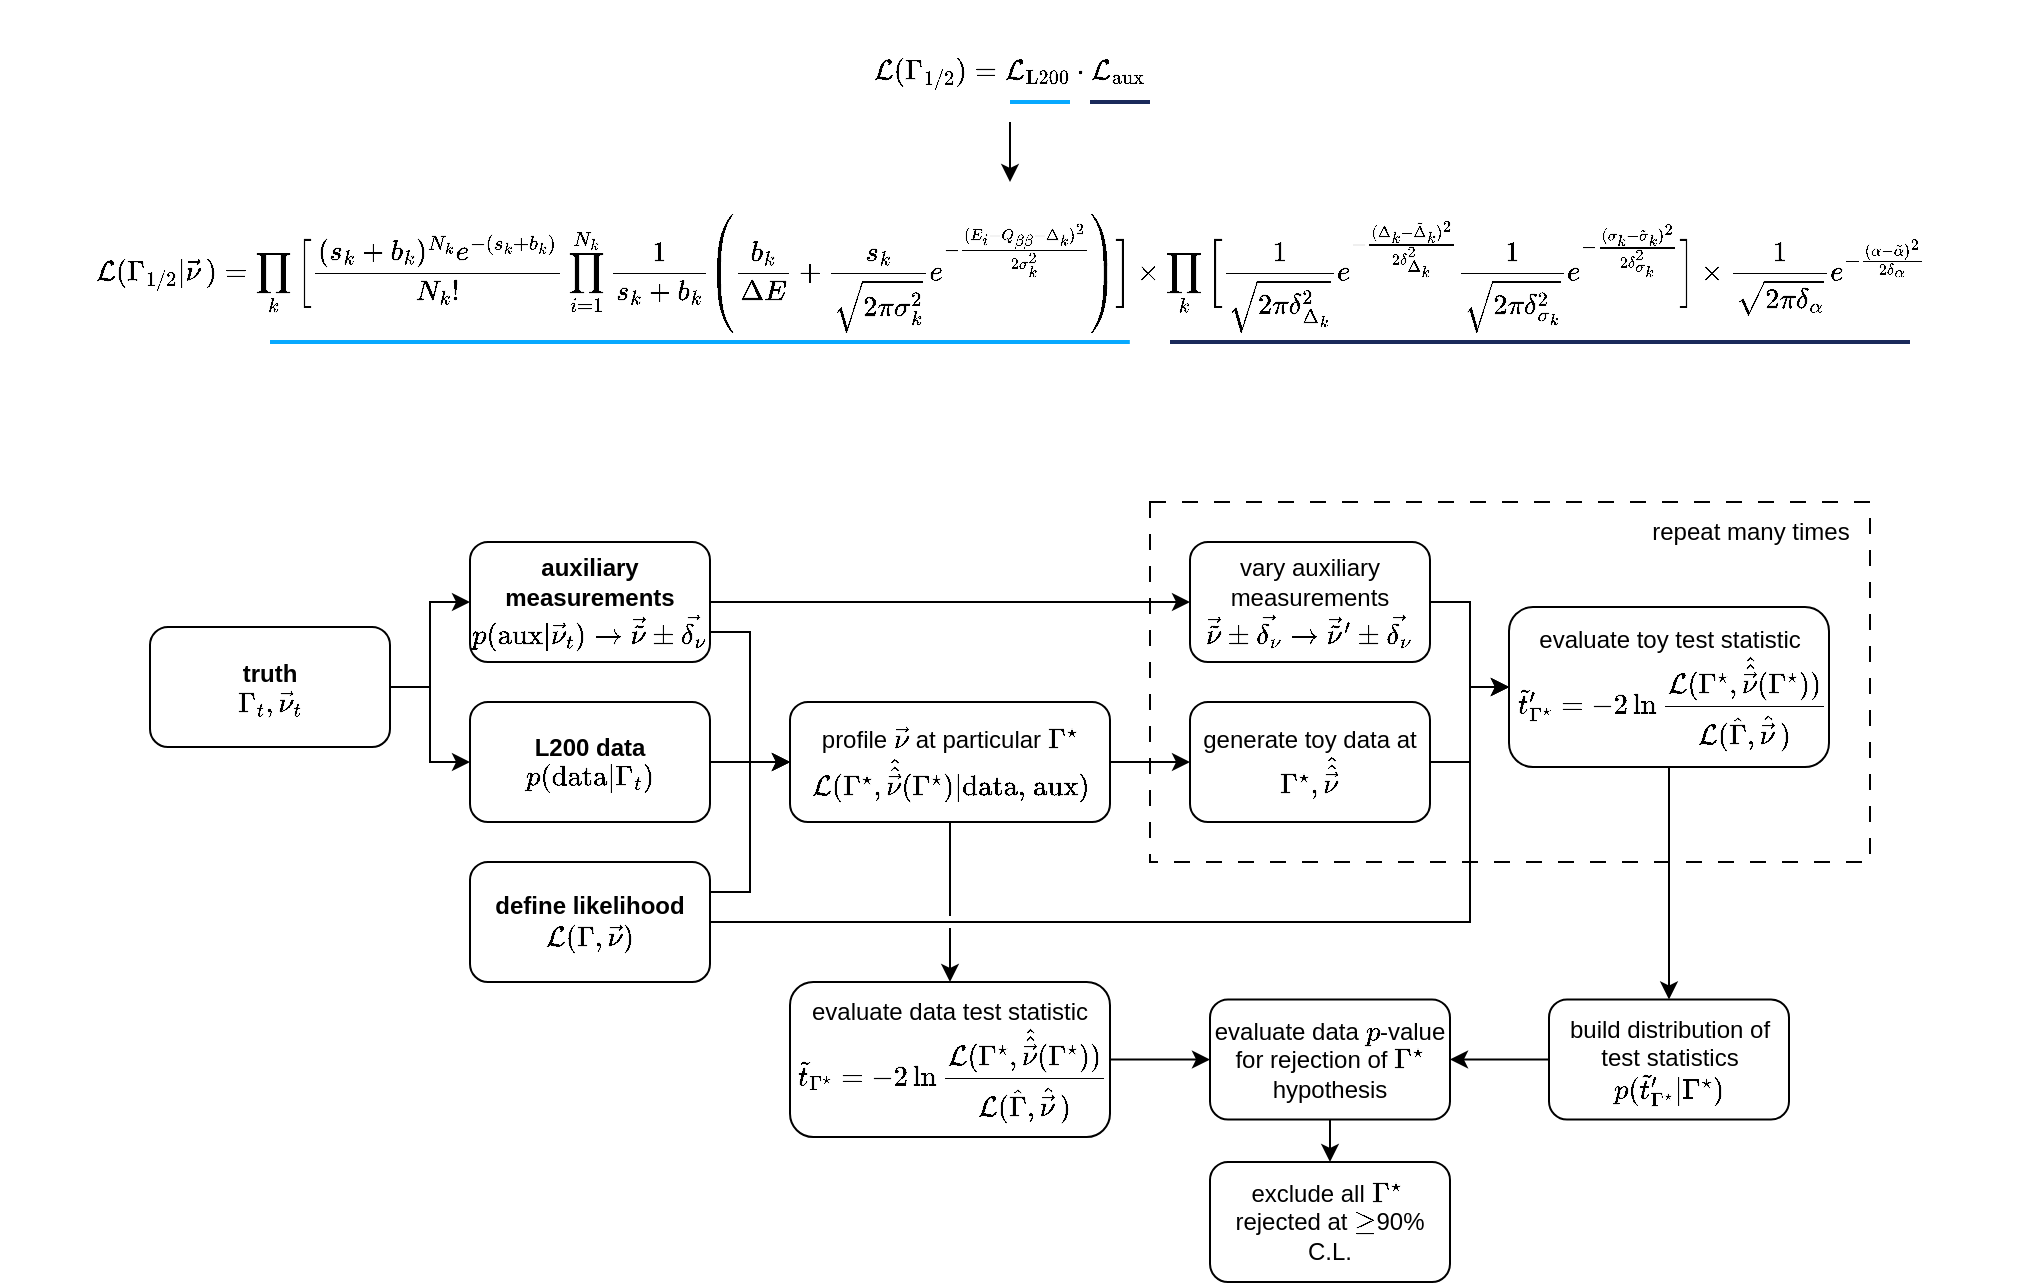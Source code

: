 <mxfile version="26.0.10" pages="2">
  <diagram name="Page-1" id="N17phzSXL9w7y8zX3gDE">
    <mxGraphModel dx="2214" dy="766" grid="1" gridSize="10" guides="1" tooltips="1" connect="1" arrows="1" fold="1" page="1" pageScale="1" pageWidth="850" pageHeight="1100" math="1" shadow="0">
      <root>
        <mxCell id="0" />
        <mxCell id="1" parent="0" />
        <mxCell id="xQd-b2vYR8q1xLKKLbWP-34" value="" style="rounded=0;whiteSpace=wrap;html=1;fillColor=none;dashed=1;dashPattern=8 8;" vertex="1" parent="1">
          <mxGeometry x="70" y="280" width="360" height="180" as="geometry" />
        </mxCell>
        <mxCell id="dGh9uOD7rtoKU6u2wli6-2" value="$$\mathcal{L}(\Gamma_{1/2}) = \mathcal{L}_{\textrm{L200}} \cdot \mathcal{L}_{\textrm{aux}}$$" style="text;whiteSpace=wrap;align=center;verticalAlign=middle;" parent="1" vertex="1">
          <mxGeometry x="-80" y="40" width="160" height="50" as="geometry" />
        </mxCell>
        <mxCell id="dGh9uOD7rtoKU6u2wli6-6" value="" style="endArrow=none;html=1;rounded=0;fontColor=#07A9FF;strokeColor=#07A9FF;strokeWidth=2;" parent="1" edge="1">
          <mxGeometry width="50" height="50" relative="1" as="geometry">
            <mxPoint y="80" as="sourcePoint" />
            <mxPoint x="30" y="80" as="targetPoint" />
          </mxGeometry>
        </mxCell>
        <mxCell id="dGh9uOD7rtoKU6u2wli6-7" value="" style="endArrow=none;html=1;rounded=0;fontColor=#07A9FF;strokeColor=#1A2A5B;strokeWidth=2;" parent="1" edge="1">
          <mxGeometry width="50" height="50" relative="1" as="geometry">
            <mxPoint x="40" y="80" as="sourcePoint" />
            <mxPoint x="70" y="80" as="targetPoint" />
          </mxGeometry>
        </mxCell>
        <mxCell id="dGh9uOD7rtoKU6u2wli6-10" value="" style="endArrow=classic;html=1;rounded=0;exitX=0.5;exitY=1;exitDx=0;exitDy=0;entryX=0.5;entryY=0;entryDx=0;entryDy=0;" parent="1" source="dGh9uOD7rtoKU6u2wli6-2" target="dGh9uOD7rtoKU6u2wli6-1" edge="1">
          <mxGeometry width="50" height="50" relative="1" as="geometry">
            <mxPoint y="100" as="sourcePoint" />
            <mxPoint x="110" y="100" as="targetPoint" />
          </mxGeometry>
        </mxCell>
        <mxCell id="dGh9uOD7rtoKU6u2wli6-12" value="" style="group" parent="1" vertex="1" connectable="0">
          <mxGeometry x="-505" y="120" width="1010" height="90" as="geometry" />
        </mxCell>
        <mxCell id="dGh9uOD7rtoKU6u2wli6-1" value="$$\mathcal{L}(\Gamma_{1/2} | \vec{\nu}\,) = \prod_k \bigg[ \frac{(s_k + b_k)^{N_k} e^{-(s_k + b_k)}}{N_k!} \prod_{i=1}^{N_k} \frac{1}{s_k + b_k} \left( \frac{b_k}{\Delta E} + \frac{s_k}{\sqrt{2 \pi \sigma_k^2}} e^{-\frac{(E_i - Q_{\beta\beta} - \Delta_k)^2}{2 \sigma_k^2}} \right) \bigg] &#xa;&#xa;\times \prod_k \bigg[ \frac{1}{\sqrt{2 \pi \delta_{\Delta_k}^2}} e^{-\frac{(\Delta_k - \tilde{\Delta}_k)^2}{2 \delta_{\Delta_k}^2}}   &#xa; \frac{1}{\sqrt{2 \pi \delta_{\sigma_k}^2}} e^{-\frac{(\sigma_k - &#xa;\tilde{\sigma}_k)^2}{2 \delta_{\sigma_k}^2}} \bigg] \times \frac{1}{\sqrt{2 &#xa;\pi \delta_{\alpha} }} e^{-\frac{(\alpha - \tilde{\alpha})^2}{2 &#xa;\delta_{\alpha}}}&#xa;   $$" style="text;whiteSpace=wrap;align=center;verticalAlign=middle;" parent="dGh9uOD7rtoKU6u2wli6-12" vertex="1">
          <mxGeometry width="1010" height="90" as="geometry" />
        </mxCell>
        <mxCell id="dGh9uOD7rtoKU6u2wli6-4" value="" style="endArrow=none;html=1;rounded=0;entryX=0.607;entryY=0.786;entryDx=0;entryDy=0;entryPerimeter=0;fontColor=#07A9FF;strokeColor=#07A9FF;strokeWidth=2;" parent="dGh9uOD7rtoKU6u2wli6-12" edge="1">
          <mxGeometry width="50" height="50" relative="1" as="geometry">
            <mxPoint x="135" y="80" as="sourcePoint" />
            <mxPoint x="564.92" y="80.04" as="targetPoint" />
          </mxGeometry>
        </mxCell>
        <mxCell id="dGh9uOD7rtoKU6u2wli6-8" value="" style="endArrow=none;html=1;rounded=0;fontColor=#07A9FF;strokeColor=#1A2A5B;strokeWidth=2;" parent="dGh9uOD7rtoKU6u2wli6-12" edge="1">
          <mxGeometry width="50" height="50" relative="1" as="geometry">
            <mxPoint x="585" y="80" as="sourcePoint" />
            <mxPoint x="955" y="80" as="targetPoint" />
          </mxGeometry>
        </mxCell>
        <mxCell id="xQd-b2vYR8q1xLKKLbWP-15" style="edgeStyle=orthogonalEdgeStyle;rounded=0;orthogonalLoop=1;jettySize=auto;html=1;exitX=1;exitY=0.5;exitDx=0;exitDy=0;entryX=0;entryY=0.5;entryDx=0;entryDy=0;" edge="1" parent="1" source="xQd-b2vYR8q1xLKKLbWP-1" target="xQd-b2vYR8q1xLKKLbWP-6">
          <mxGeometry relative="1" as="geometry" />
        </mxCell>
        <mxCell id="xQd-b2vYR8q1xLKKLbWP-46" style="edgeStyle=orthogonalEdgeStyle;rounded=0;orthogonalLoop=1;jettySize=auto;html=1;exitX=1;exitY=0.5;exitDx=0;exitDy=0;entryX=0;entryY=0.5;entryDx=0;entryDy=0;" edge="1" parent="1" source="xQd-b2vYR8q1xLKKLbWP-1" target="xQd-b2vYR8q1xLKKLbWP-7">
          <mxGeometry relative="1" as="geometry" />
        </mxCell>
        <mxCell id="xQd-b2vYR8q1xLKKLbWP-1" value="&lt;div&gt;&lt;b&gt;truth&lt;br&gt;&lt;/b&gt;&lt;/div&gt;&lt;div&gt;\(\Gamma_t,&amp;nbsp; \vec{\nu}_t\)&lt;br&gt;&lt;/div&gt;" style="rounded=1;whiteSpace=wrap;html=1;" vertex="1" parent="1">
          <mxGeometry x="-430" y="342.5" width="120" height="60" as="geometry" />
        </mxCell>
        <mxCell id="xQd-b2vYR8q1xLKKLbWP-11" style="edgeStyle=orthogonalEdgeStyle;rounded=0;orthogonalLoop=1;jettySize=auto;html=1;exitX=1;exitY=0.5;exitDx=0;exitDy=0;entryX=0;entryY=0.5;entryDx=0;entryDy=0;" edge="1" parent="1" source="xQd-b2vYR8q1xLKKLbWP-6" target="xQd-b2vYR8q1xLKKLbWP-8">
          <mxGeometry relative="1" as="geometry" />
        </mxCell>
        <mxCell id="xQd-b2vYR8q1xLKKLbWP-6" value="&lt;div&gt;&lt;b&gt;L200 data&lt;/b&gt;&lt;/div&gt;&lt;div&gt;\(p(\textrm{data} | \Gamma_t)\)&lt;/div&gt;" style="rounded=1;whiteSpace=wrap;html=1;" vertex="1" parent="1">
          <mxGeometry x="-270" y="380" width="120" height="60" as="geometry" />
        </mxCell>
        <mxCell id="xQd-b2vYR8q1xLKKLbWP-40" style="edgeStyle=orthogonalEdgeStyle;rounded=0;orthogonalLoop=1;jettySize=auto;html=1;exitX=1;exitY=0.75;exitDx=0;exitDy=0;entryX=0;entryY=0.5;entryDx=0;entryDy=0;" edge="1" parent="1" source="xQd-b2vYR8q1xLKKLbWP-7" target="xQd-b2vYR8q1xLKKLbWP-8">
          <mxGeometry relative="1" as="geometry">
            <Array as="points">
              <mxPoint x="-130" y="345" />
              <mxPoint x="-130" y="410" />
            </Array>
          </mxGeometry>
        </mxCell>
        <mxCell id="xQd-b2vYR8q1xLKKLbWP-54" style="edgeStyle=none;rounded=0;orthogonalLoop=1;jettySize=auto;html=1;exitX=1;exitY=0.5;exitDx=0;exitDy=0;entryX=0;entryY=0.5;entryDx=0;entryDy=0;" edge="1" parent="1" source="xQd-b2vYR8q1xLKKLbWP-7" target="xQd-b2vYR8q1xLKKLbWP-21">
          <mxGeometry relative="1" as="geometry" />
        </mxCell>
        <mxCell id="xQd-b2vYR8q1xLKKLbWP-7" value="&lt;div&gt;&lt;b&gt;auxiliary measurements&lt;/b&gt;&lt;/div&gt;&lt;div&gt;\(p(\textrm{aux} | \vec{\nu}_t) \to \vec{\tilde{\nu}} \pm \vec{\delta_\nu}\)&lt;/div&gt;" style="rounded=1;whiteSpace=wrap;html=1;" vertex="1" parent="1">
          <mxGeometry x="-270" y="300" width="120" height="60" as="geometry" />
        </mxCell>
        <mxCell id="xQd-b2vYR8q1xLKKLbWP-43" style="edgeStyle=orthogonalEdgeStyle;rounded=0;orthogonalLoop=1;jettySize=auto;html=1;exitX=1;exitY=0.5;exitDx=0;exitDy=0;entryX=0;entryY=0.5;entryDx=0;entryDy=0;" edge="1" parent="1" source="xQd-b2vYR8q1xLKKLbWP-8" target="xQd-b2vYR8q1xLKKLbWP-14">
          <mxGeometry relative="1" as="geometry" />
        </mxCell>
        <mxCell id="xQd-b2vYR8q1xLKKLbWP-8" value="&lt;div&gt;profile \(\vec{\nu}\) at particular \(\Gamma^{\star}\)\(\mathcal{L}(\Gamma^{\star}, \hat{\hat{\vec{\nu}}}(\Gamma^{\star}) | \textrm{data, aux})\)&lt;/div&gt;" style="rounded=1;whiteSpace=wrap;html=1;" vertex="1" parent="1">
          <mxGeometry x="-110" y="380" width="160" height="60" as="geometry" />
        </mxCell>
        <mxCell id="xQd-b2vYR8q1xLKKLbWP-58" style="edgeStyle=orthogonalEdgeStyle;rounded=0;orthogonalLoop=1;jettySize=auto;html=1;exitX=1;exitY=0.5;exitDx=0;exitDy=0;entryX=0;entryY=0.5;entryDx=0;entryDy=0;" edge="1" parent="1" source="xQd-b2vYR8q1xLKKLbWP-14" target="xQd-b2vYR8q1xLKKLbWP-23">
          <mxGeometry relative="1" as="geometry" />
        </mxCell>
        <mxCell id="xQd-b2vYR8q1xLKKLbWP-14" value="generate toy data at \(\Gamma^{\star},&amp;nbsp; \hat{\hat{\vec{\nu}}}\)" style="rounded=1;whiteSpace=wrap;html=1;" vertex="1" parent="1">
          <mxGeometry x="90" y="380" width="120" height="60" as="geometry" />
        </mxCell>
        <mxCell id="xQd-b2vYR8q1xLKKLbWP-60" style="edgeStyle=orthogonalEdgeStyle;rounded=0;orthogonalLoop=1;jettySize=auto;html=1;exitX=1;exitY=0.5;exitDx=0;exitDy=0;entryX=0;entryY=0.5;entryDx=0;entryDy=0;" edge="1" parent="1" source="xQd-b2vYR8q1xLKKLbWP-21" target="xQd-b2vYR8q1xLKKLbWP-23">
          <mxGeometry relative="1" as="geometry" />
        </mxCell>
        <mxCell id="xQd-b2vYR8q1xLKKLbWP-21" value="&lt;div&gt;vary auxiliary measurements&lt;/div&gt;&lt;div&gt;\(&amp;nbsp;\vec{\tilde{\nu}} \pm \vec{\delta_\nu} \to \vec{\tilde{\nu}}^{\prime} \pm \vec{\delta_\nu} \)&lt;/div&gt;" style="rounded=1;whiteSpace=wrap;html=1;" vertex="1" parent="1">
          <mxGeometry x="90" y="300" width="120" height="60" as="geometry" />
        </mxCell>
        <mxCell id="xQd-b2vYR8q1xLKKLbWP-64" style="edgeStyle=orthogonalEdgeStyle;rounded=0;orthogonalLoop=1;jettySize=auto;html=1;exitX=0.5;exitY=1;exitDx=0;exitDy=0;entryX=0.5;entryY=0;entryDx=0;entryDy=0;" edge="1" parent="1" source="xQd-b2vYR8q1xLKKLbWP-23" target="xQd-b2vYR8q1xLKKLbWP-66">
          <mxGeometry relative="1" as="geometry">
            <mxPoint x="329.667" y="540" as="targetPoint" />
          </mxGeometry>
        </mxCell>
        <mxCell id="xQd-b2vYR8q1xLKKLbWP-23" value="&lt;div&gt;evaluate toy test statistic&lt;/div&gt;&lt;div&gt;&amp;nbsp;\(\tilde{t}_{\Gamma^{\star}}^{\prime} = -2 \ln{ \dfrac{\mathcal{L}(\Gamma^{\star} , \hat{\hat{\vec{\nu}}}(\Gamma^{\star}))}{\mathcal{L}(\hat{\Gamma} , \hat{\vec{\nu}}\,)}} \)&lt;/div&gt;" style="rounded=1;whiteSpace=wrap;html=1;" vertex="1" parent="1">
          <mxGeometry x="249.5" y="332.5" width="160" height="80" as="geometry" />
        </mxCell>
        <mxCell id="xQd-b2vYR8q1xLKKLbWP-41" style="edgeStyle=orthogonalEdgeStyle;rounded=0;orthogonalLoop=1;jettySize=auto;html=1;exitX=1;exitY=0.25;exitDx=0;exitDy=0;entryX=0;entryY=0.5;entryDx=0;entryDy=0;" edge="1" parent="1" source="xQd-b2vYR8q1xLKKLbWP-24" target="xQd-b2vYR8q1xLKKLbWP-8">
          <mxGeometry relative="1" as="geometry">
            <Array as="points">
              <mxPoint x="-130" y="475" />
              <mxPoint x="-130" y="410" />
            </Array>
          </mxGeometry>
        </mxCell>
        <mxCell id="xQd-b2vYR8q1xLKKLbWP-57" style="edgeStyle=orthogonalEdgeStyle;rounded=0;orthogonalLoop=1;jettySize=auto;html=1;exitX=1;exitY=0.5;exitDx=0;exitDy=0;entryX=0;entryY=0.5;entryDx=0;entryDy=0;" edge="1" parent="1" source="xQd-b2vYR8q1xLKKLbWP-24" target="xQd-b2vYR8q1xLKKLbWP-23">
          <mxGeometry relative="1" as="geometry">
            <Array as="points">
              <mxPoint x="230" y="490" />
              <mxPoint x="230" y="373" />
            </Array>
          </mxGeometry>
        </mxCell>
        <mxCell id="xQd-b2vYR8q1xLKKLbWP-24" value="&lt;div&gt;&lt;b&gt;define likelihood&lt;/b&gt;&lt;/div&gt;&lt;div&gt;\(\mathcal{L}(\Gamma, \vec{\nu} ) \)&lt;br&gt;&lt;/div&gt;" style="rounded=1;whiteSpace=wrap;html=1;" vertex="1" parent="1">
          <mxGeometry x="-270" y="460" width="120" height="60" as="geometry" />
        </mxCell>
        <mxCell id="xQd-b2vYR8q1xLKKLbWP-71" style="edgeStyle=orthogonalEdgeStyle;rounded=0;orthogonalLoop=1;jettySize=auto;html=1;exitX=1;exitY=0.5;exitDx=0;exitDy=0;entryX=0;entryY=0.5;entryDx=0;entryDy=0;" edge="1" parent="1" source="xQd-b2vYR8q1xLKKLbWP-47" target="xQd-b2vYR8q1xLKKLbWP-67">
          <mxGeometry relative="1" as="geometry" />
        </mxCell>
        <mxCell id="xQd-b2vYR8q1xLKKLbWP-47" value="&lt;div&gt;evaluate data test statistic&lt;/div&gt;&lt;div&gt;&amp;nbsp;\(\tilde{t}_{\Gamma^{\star}} = -2 \ln{ \dfrac{\mathcal{L}(\Gamma^{\star} , \hat{\hat{\vec{\nu}}}(\Gamma^{\star}))}{\mathcal{L}(\hat{\Gamma} , \hat{\vec{\nu}}\,)}} \)&lt;/div&gt;" style="rounded=1;whiteSpace=wrap;html=1;" vertex="1" parent="1">
          <mxGeometry x="-110" y="520" width="160" height="77.5" as="geometry" />
        </mxCell>
        <mxCell id="xQd-b2vYR8q1xLKKLbWP-53" style="edgeStyle=none;rounded=0;orthogonalLoop=1;jettySize=auto;html=1;exitX=0.5;exitY=1;exitDx=0;exitDy=0;entryX=0.5;entryY=0;entryDx=0;entryDy=0;jumpStyle=gap;" edge="1" parent="1" source="xQd-b2vYR8q1xLKKLbWP-8" target="xQd-b2vYR8q1xLKKLbWP-47">
          <mxGeometry relative="1" as="geometry" />
        </mxCell>
        <mxCell id="xQd-b2vYR8q1xLKKLbWP-61" value="repeat many times" style="text;html=1;align=center;verticalAlign=middle;resizable=0;points=[];autosize=1;strokeColor=none;fillColor=none;" vertex="1" parent="1">
          <mxGeometry x="310" y="280" width="120" height="30" as="geometry" />
        </mxCell>
        <mxCell id="xQd-b2vYR8q1xLKKLbWP-72" style="edgeStyle=orthogonalEdgeStyle;rounded=0;orthogonalLoop=1;jettySize=auto;html=1;exitX=0;exitY=0.5;exitDx=0;exitDy=0;entryX=1;entryY=0.5;entryDx=0;entryDy=0;" edge="1" parent="1" source="xQd-b2vYR8q1xLKKLbWP-66" target="xQd-b2vYR8q1xLKKLbWP-67">
          <mxGeometry relative="1" as="geometry" />
        </mxCell>
        <mxCell id="xQd-b2vYR8q1xLKKLbWP-66" value="build distribution of test statistics \( p(\tilde{t}_{\Gamma^{\star}}^{\prime} | \Gamma^{\star})\)" style="rounded=1;whiteSpace=wrap;html=1;" vertex="1" parent="1">
          <mxGeometry x="269.5" y="528.75" width="120" height="60" as="geometry" />
        </mxCell>
        <mxCell id="xQd-b2vYR8q1xLKKLbWP-74" style="edgeStyle=orthogonalEdgeStyle;rounded=0;orthogonalLoop=1;jettySize=auto;html=1;exitX=0.5;exitY=1;exitDx=0;exitDy=0;entryX=0.5;entryY=0;entryDx=0;entryDy=0;" edge="1" parent="1" source="xQd-b2vYR8q1xLKKLbWP-67" target="xQd-b2vYR8q1xLKKLbWP-75">
          <mxGeometry relative="1" as="geometry">
            <mxPoint x="159.69" y="610" as="targetPoint" />
          </mxGeometry>
        </mxCell>
        <mxCell id="xQd-b2vYR8q1xLKKLbWP-67" value="evaluate data \(p\)-value for rejection of \(\Gamma^{\star}\) hypothesis" style="rounded=1;whiteSpace=wrap;html=1;" vertex="1" parent="1">
          <mxGeometry x="100" y="528.75" width="120" height="60" as="geometry" />
        </mxCell>
        <mxCell id="xQd-b2vYR8q1xLKKLbWP-75" value="exclude all \(\Gamma^{\star}\)&amp;nbsp; rejected at \(\geq\)90% C.L." style="rounded=1;whiteSpace=wrap;html=1;" vertex="1" parent="1">
          <mxGeometry x="100" y="610" width="120" height="60" as="geometry" />
        </mxCell>
      </root>
    </mxGraphModel>
  </diagram>
  <diagram id="8zzVZDwSDZGgTKh15WBY" name="Page-2">
    <mxGraphModel dx="2214" dy="766" grid="1" gridSize="10" guides="1" tooltips="1" connect="1" arrows="1" fold="1" page="1" pageScale="1" pageWidth="850" pageHeight="1100" math="1" shadow="0">
      <root>
        <mxCell id="0" />
        <mxCell id="1" parent="0" />
        <mxCell id="vn_P0LbeZkL3piJtxGpa-1" value="" style="rounded=0;whiteSpace=wrap;html=1;fillColor=none;dashed=1;dashPattern=8 8;" vertex="1" parent="1">
          <mxGeometry x="60" y="40" width="360" height="180" as="geometry" />
        </mxCell>
        <mxCell id="vn_P0LbeZkL3piJtxGpa-2" style="edgeStyle=orthogonalEdgeStyle;rounded=0;orthogonalLoop=1;jettySize=auto;html=1;exitX=1;exitY=0.5;exitDx=0;exitDy=0;entryX=0;entryY=0.5;entryDx=0;entryDy=0;" edge="1" parent="1" source="vn_P0LbeZkL3piJtxGpa-4" target="vn_P0LbeZkL3piJtxGpa-6">
          <mxGeometry relative="1" as="geometry" />
        </mxCell>
        <mxCell id="vn_P0LbeZkL3piJtxGpa-3" style="edgeStyle=orthogonalEdgeStyle;rounded=0;orthogonalLoop=1;jettySize=auto;html=1;exitX=1;exitY=0.5;exitDx=0;exitDy=0;entryX=0;entryY=0.5;entryDx=0;entryDy=0;" edge="1" parent="1" source="vn_P0LbeZkL3piJtxGpa-4" target="vn_P0LbeZkL3piJtxGpa-9">
          <mxGeometry relative="1" as="geometry" />
        </mxCell>
        <mxCell id="vn_P0LbeZkL3piJtxGpa-4" value="&lt;div&gt;&lt;b&gt;truth&lt;br&gt;&lt;/b&gt;&lt;/div&gt;&lt;div&gt;\(\Gamma_t,&amp;nbsp; \vec{\nu}_t\)&lt;br&gt;&lt;/div&gt;" style="rounded=1;whiteSpace=wrap;html=1;" vertex="1" parent="1">
          <mxGeometry x="-440" y="102.5" width="120" height="60" as="geometry" />
        </mxCell>
        <mxCell id="vn_P0LbeZkL3piJtxGpa-5" style="edgeStyle=orthogonalEdgeStyle;rounded=0;orthogonalLoop=1;jettySize=auto;html=1;exitX=1;exitY=0.5;exitDx=0;exitDy=0;entryX=0;entryY=0.5;entryDx=0;entryDy=0;" edge="1" parent="1" source="vn_P0LbeZkL3piJtxGpa-6" target="vn_P0LbeZkL3piJtxGpa-11">
          <mxGeometry relative="1" as="geometry" />
        </mxCell>
        <mxCell id="vn_P0LbeZkL3piJtxGpa-6" value="&lt;div&gt;&lt;b&gt;L200 data&lt;/b&gt;&lt;/div&gt;&lt;div&gt;\(p(\textrm{data} | \Gamma_t)\)&lt;/div&gt;" style="rounded=1;whiteSpace=wrap;html=1;" vertex="1" parent="1">
          <mxGeometry x="-280" y="140" width="120" height="60" as="geometry" />
        </mxCell>
        <mxCell id="vn_P0LbeZkL3piJtxGpa-7" style="edgeStyle=orthogonalEdgeStyle;rounded=0;orthogonalLoop=1;jettySize=auto;html=1;exitX=1;exitY=0.75;exitDx=0;exitDy=0;entryX=0;entryY=0.5;entryDx=0;entryDy=0;" edge="1" parent="1" source="vn_P0LbeZkL3piJtxGpa-9" target="vn_P0LbeZkL3piJtxGpa-11">
          <mxGeometry relative="1" as="geometry">
            <Array as="points">
              <mxPoint x="-140" y="105" />
              <mxPoint x="-140" y="170" />
            </Array>
          </mxGeometry>
        </mxCell>
        <mxCell id="vn_P0LbeZkL3piJtxGpa-8" style="edgeStyle=none;rounded=0;orthogonalLoop=1;jettySize=auto;html=1;exitX=1;exitY=0.5;exitDx=0;exitDy=0;entryX=0;entryY=0.5;entryDx=0;entryDy=0;" edge="1" parent="1" source="vn_P0LbeZkL3piJtxGpa-9" target="vn_P0LbeZkL3piJtxGpa-15">
          <mxGeometry relative="1" as="geometry" />
        </mxCell>
        <mxCell id="vn_P0LbeZkL3piJtxGpa-9" value="&lt;div&gt;&lt;b&gt;auxiliary measurements&lt;/b&gt;&lt;/div&gt;&lt;div&gt;\(p(\textrm{aux} | \vec{\nu}_t) \to \vec{\tilde{\nu}} \pm \vec{\delta_\nu}\)&lt;/div&gt;" style="rounded=1;whiteSpace=wrap;html=1;" vertex="1" parent="1">
          <mxGeometry x="-280" y="60" width="120" height="60" as="geometry" />
        </mxCell>
        <mxCell id="vn_P0LbeZkL3piJtxGpa-10" style="edgeStyle=orthogonalEdgeStyle;rounded=0;orthogonalLoop=1;jettySize=auto;html=1;exitX=1;exitY=0.5;exitDx=0;exitDy=0;entryX=0;entryY=0.5;entryDx=0;entryDy=0;" edge="1" parent="1" source="vn_P0LbeZkL3piJtxGpa-11" target="vn_P0LbeZkL3piJtxGpa-13">
          <mxGeometry relative="1" as="geometry" />
        </mxCell>
        <mxCell id="vn_P0LbeZkL3piJtxGpa-11" value="&lt;div&gt;profile \(\vec{\nu}\) at particular \(\Gamma^{\star}\)\(\mathcal{L}(\Gamma^{\star}, \hat{\hat{\vec{\nu}}}(\Gamma^{\star}) | \textrm{data, aux})\)&lt;/div&gt;" style="rounded=1;whiteSpace=wrap;html=1;" vertex="1" parent="1">
          <mxGeometry x="-120" y="140" width="160" height="60" as="geometry" />
        </mxCell>
        <mxCell id="vn_P0LbeZkL3piJtxGpa-12" style="edgeStyle=orthogonalEdgeStyle;rounded=0;orthogonalLoop=1;jettySize=auto;html=1;exitX=1;exitY=0.5;exitDx=0;exitDy=0;entryX=0;entryY=0.5;entryDx=0;entryDy=0;" edge="1" parent="1" source="vn_P0LbeZkL3piJtxGpa-13" target="vn_P0LbeZkL3piJtxGpa-17">
          <mxGeometry relative="1" as="geometry" />
        </mxCell>
        <mxCell id="vn_P0LbeZkL3piJtxGpa-13" value="generate toy data at \(\Gamma^{\star},&amp;nbsp; \hat{\hat{\vec{\nu}}}\)" style="rounded=1;whiteSpace=wrap;html=1;" vertex="1" parent="1">
          <mxGeometry x="80" y="140" width="120" height="60" as="geometry" />
        </mxCell>
        <mxCell id="vn_P0LbeZkL3piJtxGpa-14" style="edgeStyle=orthogonalEdgeStyle;rounded=0;orthogonalLoop=1;jettySize=auto;html=1;exitX=1;exitY=0.5;exitDx=0;exitDy=0;entryX=0;entryY=0.5;entryDx=0;entryDy=0;" edge="1" parent="1" source="vn_P0LbeZkL3piJtxGpa-15" target="vn_P0LbeZkL3piJtxGpa-17">
          <mxGeometry relative="1" as="geometry" />
        </mxCell>
        <mxCell id="vn_P0LbeZkL3piJtxGpa-15" value="&lt;div&gt;vary auxiliary measurements&lt;/div&gt;&lt;div&gt;\(&amp;nbsp;\vec{\tilde{\nu}} \pm \vec{\delta_\nu} \to \vec{\tilde{\nu}}^{\prime} \pm \vec{\delta_\nu} \)&lt;/div&gt;" style="rounded=1;whiteSpace=wrap;html=1;" vertex="1" parent="1">
          <mxGeometry x="80" y="60" width="120" height="60" as="geometry" />
        </mxCell>
        <mxCell id="vn_P0LbeZkL3piJtxGpa-16" style="edgeStyle=orthogonalEdgeStyle;rounded=0;orthogonalLoop=1;jettySize=auto;html=1;exitX=0.5;exitY=1;exitDx=0;exitDy=0;entryX=0.5;entryY=0;entryDx=0;entryDy=0;" edge="1" parent="1" source="vn_P0LbeZkL3piJtxGpa-17" target="vn_P0LbeZkL3piJtxGpa-26">
          <mxGeometry relative="1" as="geometry">
            <mxPoint x="319.667" y="300" as="targetPoint" />
          </mxGeometry>
        </mxCell>
        <mxCell id="vn_P0LbeZkL3piJtxGpa-17" value="&lt;div&gt;evaluate toy test statistic&lt;/div&gt;&lt;div&gt;&amp;nbsp;\(\tilde{t}_{\Gamma^{\star}}^{\prime} = -2 \ln{ \dfrac{\mathcal{L}(\Gamma^{\star} , \hat{\hat{\vec{\nu}}}(\Gamma^{\star}))}{\mathcal{L}(\hat{\Gamma} , \hat{\vec{\nu}}\,)}} \)&lt;/div&gt;" style="rounded=1;whiteSpace=wrap;html=1;" vertex="1" parent="1">
          <mxGeometry x="239.5" y="92.5" width="160" height="80" as="geometry" />
        </mxCell>
        <mxCell id="vn_P0LbeZkL3piJtxGpa-18" style="edgeStyle=orthogonalEdgeStyle;rounded=0;orthogonalLoop=1;jettySize=auto;html=1;exitX=1;exitY=0.25;exitDx=0;exitDy=0;entryX=0;entryY=0.5;entryDx=0;entryDy=0;" edge="1" parent="1" source="vn_P0LbeZkL3piJtxGpa-20" target="vn_P0LbeZkL3piJtxGpa-11">
          <mxGeometry relative="1" as="geometry">
            <Array as="points">
              <mxPoint x="-140" y="235" />
              <mxPoint x="-140" y="170" />
            </Array>
          </mxGeometry>
        </mxCell>
        <mxCell id="vn_P0LbeZkL3piJtxGpa-19" style="edgeStyle=orthogonalEdgeStyle;rounded=0;orthogonalLoop=1;jettySize=auto;html=1;exitX=1;exitY=0.5;exitDx=0;exitDy=0;entryX=0;entryY=0.5;entryDx=0;entryDy=0;" edge="1" parent="1" source="vn_P0LbeZkL3piJtxGpa-20" target="vn_P0LbeZkL3piJtxGpa-17">
          <mxGeometry relative="1" as="geometry">
            <Array as="points">
              <mxPoint x="220" y="250" />
              <mxPoint x="220" y="133" />
            </Array>
          </mxGeometry>
        </mxCell>
        <mxCell id="vn_P0LbeZkL3piJtxGpa-20" value="&lt;div&gt;&lt;b&gt;define likelihood&lt;/b&gt;&lt;/div&gt;&lt;div&gt;\(\mathcal{L}(\Gamma, \vec{\nu} ) \)&lt;br&gt;&lt;/div&gt;" style="rounded=1;whiteSpace=wrap;html=1;" vertex="1" parent="1">
          <mxGeometry x="-280" y="220" width="120" height="60" as="geometry" />
        </mxCell>
        <mxCell id="vn_P0LbeZkL3piJtxGpa-21" style="edgeStyle=orthogonalEdgeStyle;rounded=0;orthogonalLoop=1;jettySize=auto;html=1;exitX=1;exitY=0.5;exitDx=0;exitDy=0;entryX=0;entryY=0.5;entryDx=0;entryDy=0;" edge="1" parent="1" source="vn_P0LbeZkL3piJtxGpa-22" target="vn_P0LbeZkL3piJtxGpa-28">
          <mxGeometry relative="1" as="geometry" />
        </mxCell>
        <mxCell id="vn_P0LbeZkL3piJtxGpa-22" value="&lt;div&gt;evaluate data test statistic&lt;/div&gt;&lt;div&gt;&amp;nbsp;\(\tilde{t}_{\Gamma^{\star}} = -2 \ln{ \dfrac{\mathcal{L}(\Gamma^{\star} , \hat{\hat{\vec{\nu}}}(\Gamma^{\star}))}{\mathcal{L}(\hat{\Gamma} , \hat{\vec{\nu}}\,)}} \)&lt;/div&gt;" style="rounded=1;whiteSpace=wrap;html=1;" vertex="1" parent="1">
          <mxGeometry x="-120" y="280" width="160" height="77.5" as="geometry" />
        </mxCell>
        <mxCell id="vn_P0LbeZkL3piJtxGpa-23" style="edgeStyle=none;rounded=0;orthogonalLoop=1;jettySize=auto;html=1;exitX=0.5;exitY=1;exitDx=0;exitDy=0;entryX=0.5;entryY=0;entryDx=0;entryDy=0;jumpStyle=gap;" edge="1" parent="1" source="vn_P0LbeZkL3piJtxGpa-11" target="vn_P0LbeZkL3piJtxGpa-22">
          <mxGeometry relative="1" as="geometry" />
        </mxCell>
        <mxCell id="vn_P0LbeZkL3piJtxGpa-24" value="repeat many times" style="text;html=1;align=center;verticalAlign=middle;resizable=0;points=[];autosize=1;strokeColor=none;fillColor=none;" vertex="1" parent="1">
          <mxGeometry x="300" y="40" width="120" height="30" as="geometry" />
        </mxCell>
        <mxCell id="vn_P0LbeZkL3piJtxGpa-25" style="edgeStyle=orthogonalEdgeStyle;rounded=0;orthogonalLoop=1;jettySize=auto;html=1;exitX=0;exitY=0.5;exitDx=0;exitDy=0;entryX=1;entryY=0.5;entryDx=0;entryDy=0;" edge="1" parent="1" source="vn_P0LbeZkL3piJtxGpa-26" target="vn_P0LbeZkL3piJtxGpa-28">
          <mxGeometry relative="1" as="geometry" />
        </mxCell>
        <mxCell id="vn_P0LbeZkL3piJtxGpa-26" value="build distribution of test statistics \( p(\tilde{t}_{\Gamma^{\star}}^{\prime} | \Gamma^{\star})\)" style="rounded=1;whiteSpace=wrap;html=1;" vertex="1" parent="1">
          <mxGeometry x="259.5" y="288.75" width="120" height="60" as="geometry" />
        </mxCell>
        <mxCell id="vn_P0LbeZkL3piJtxGpa-27" style="edgeStyle=orthogonalEdgeStyle;rounded=0;orthogonalLoop=1;jettySize=auto;html=1;exitX=0.5;exitY=1;exitDx=0;exitDy=0;entryX=0.5;entryY=0;entryDx=0;entryDy=0;" edge="1" parent="1" source="vn_P0LbeZkL3piJtxGpa-28" target="vn_P0LbeZkL3piJtxGpa-29">
          <mxGeometry relative="1" as="geometry">
            <mxPoint x="149.69" y="370" as="targetPoint" />
          </mxGeometry>
        </mxCell>
        <mxCell id="vn_P0LbeZkL3piJtxGpa-28" value="evaluate data \(p\)-value for rejection of \(\Gamma^{\star}\) hypothesis" style="rounded=1;whiteSpace=wrap;html=1;" vertex="1" parent="1">
          <mxGeometry x="90" y="288.75" width="120" height="60" as="geometry" />
        </mxCell>
        <mxCell id="vn_P0LbeZkL3piJtxGpa-29" value="exclude all \(\Gamma^{\star}\)&amp;nbsp; rejected at \(\geq\)90% C.L." style="rounded=1;whiteSpace=wrap;html=1;" vertex="1" parent="1">
          <mxGeometry x="90" y="370" width="120" height="60" as="geometry" />
        </mxCell>
      </root>
    </mxGraphModel>
  </diagram>
</mxfile>
